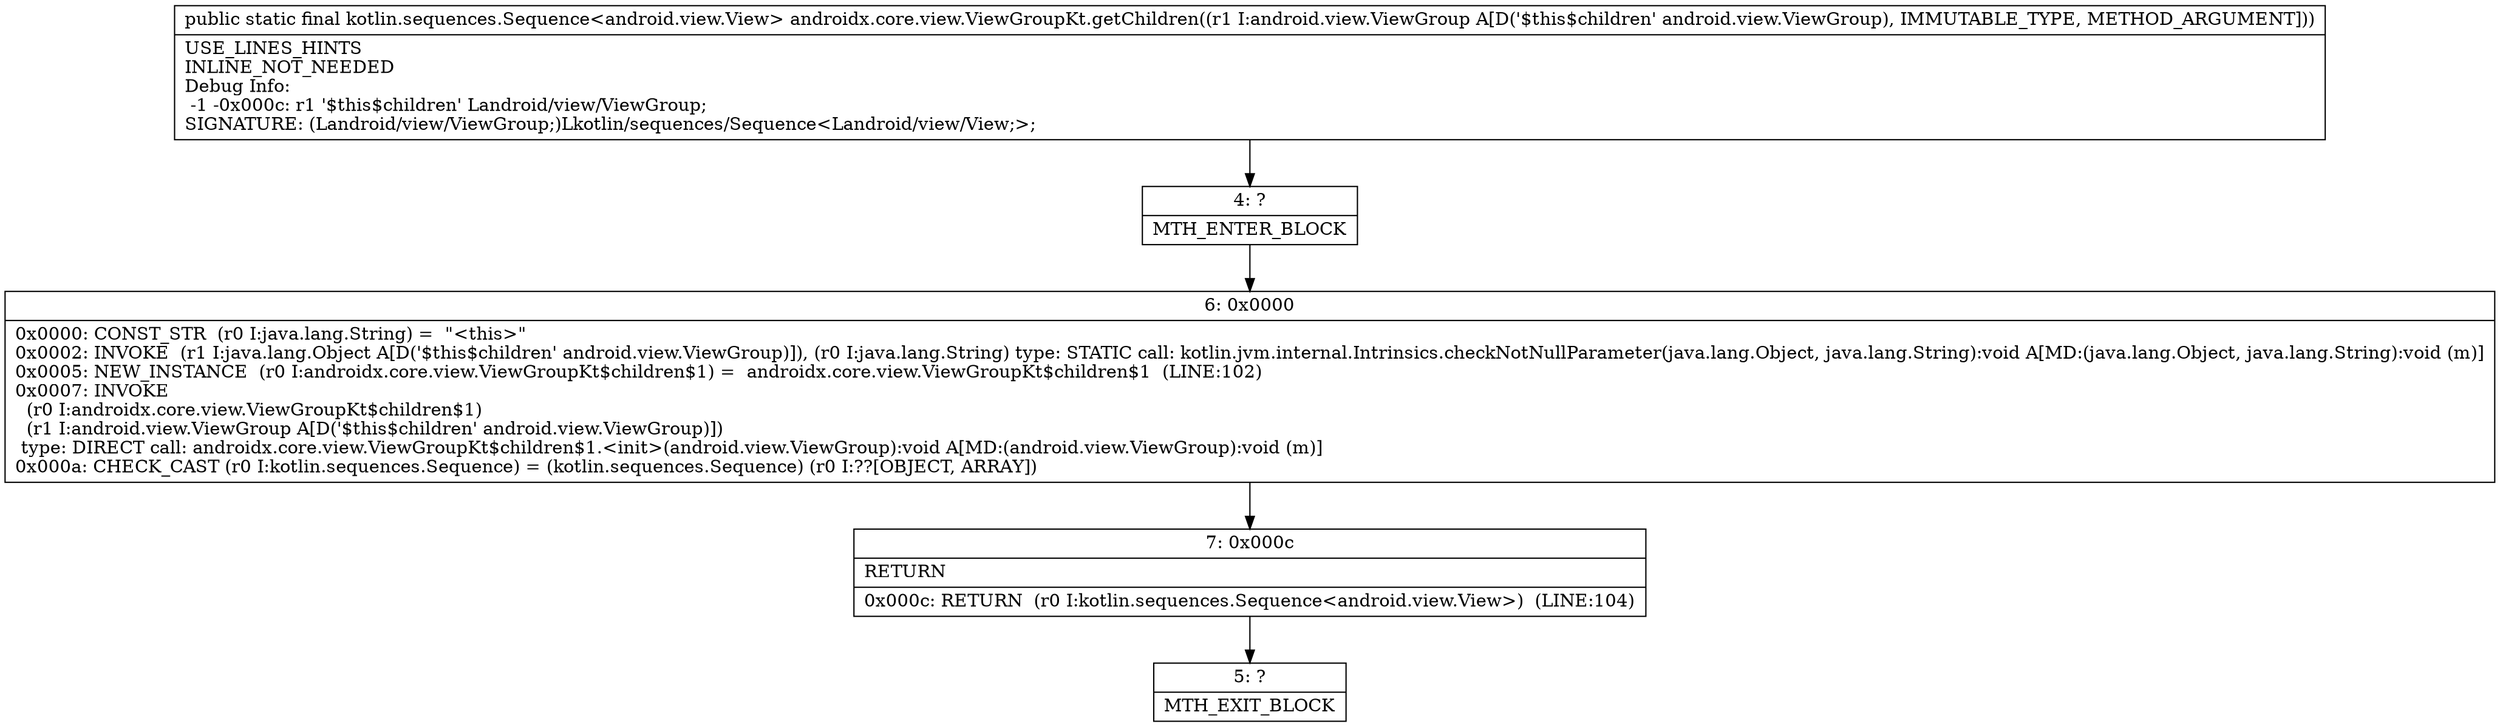 digraph "CFG forandroidx.core.view.ViewGroupKt.getChildren(Landroid\/view\/ViewGroup;)Lkotlin\/sequences\/Sequence;" {
Node_4 [shape=record,label="{4\:\ ?|MTH_ENTER_BLOCK\l}"];
Node_6 [shape=record,label="{6\:\ 0x0000|0x0000: CONST_STR  (r0 I:java.lang.String) =  \"\<this\>\" \l0x0002: INVOKE  (r1 I:java.lang.Object A[D('$this$children' android.view.ViewGroup)]), (r0 I:java.lang.String) type: STATIC call: kotlin.jvm.internal.Intrinsics.checkNotNullParameter(java.lang.Object, java.lang.String):void A[MD:(java.lang.Object, java.lang.String):void (m)]\l0x0005: NEW_INSTANCE  (r0 I:androidx.core.view.ViewGroupKt$children$1) =  androidx.core.view.ViewGroupKt$children$1  (LINE:102)\l0x0007: INVOKE  \l  (r0 I:androidx.core.view.ViewGroupKt$children$1)\l  (r1 I:android.view.ViewGroup A[D('$this$children' android.view.ViewGroup)])\l type: DIRECT call: androidx.core.view.ViewGroupKt$children$1.\<init\>(android.view.ViewGroup):void A[MD:(android.view.ViewGroup):void (m)]\l0x000a: CHECK_CAST (r0 I:kotlin.sequences.Sequence) = (kotlin.sequences.Sequence) (r0 I:??[OBJECT, ARRAY]) \l}"];
Node_7 [shape=record,label="{7\:\ 0x000c|RETURN\l|0x000c: RETURN  (r0 I:kotlin.sequences.Sequence\<android.view.View\>)  (LINE:104)\l}"];
Node_5 [shape=record,label="{5\:\ ?|MTH_EXIT_BLOCK\l}"];
MethodNode[shape=record,label="{public static final kotlin.sequences.Sequence\<android.view.View\> androidx.core.view.ViewGroupKt.getChildren((r1 I:android.view.ViewGroup A[D('$this$children' android.view.ViewGroup), IMMUTABLE_TYPE, METHOD_ARGUMENT]))  | USE_LINES_HINTS\lINLINE_NOT_NEEDED\lDebug Info:\l  \-1 \-0x000c: r1 '$this$children' Landroid\/view\/ViewGroup;\lSIGNATURE: (Landroid\/view\/ViewGroup;)Lkotlin\/sequences\/Sequence\<Landroid\/view\/View;\>;\l}"];
MethodNode -> Node_4;Node_4 -> Node_6;
Node_6 -> Node_7;
Node_7 -> Node_5;
}

